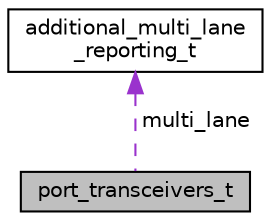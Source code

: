 digraph "port_transceivers_t"
{
 // LATEX_PDF_SIZE
  bgcolor="transparent";
  edge [fontname="Helvetica",fontsize="10",labelfontname="Helvetica",labelfontsize="10"];
  node [fontname="Helvetica",fontsize="10",shape=record];
  Node1 [label="port_transceivers_t",height=0.2,width=0.4,color="black", fillcolor="grey75", style="filled", fontcolor="black",tooltip=" "];
  Node2 -> Node1 [dir="back",color="darkorchid3",fontsize="10",style="dashed",label=" multi_lane" ,fontname="Helvetica"];
  Node2 [label="additional_multi_lane\l_reporting_t",height=0.2,width=0.4,color="black",URL="$EvenstarTransceiver_8h.html#structadditional__multi__lane__reporting__t",tooltip=" "];
}
